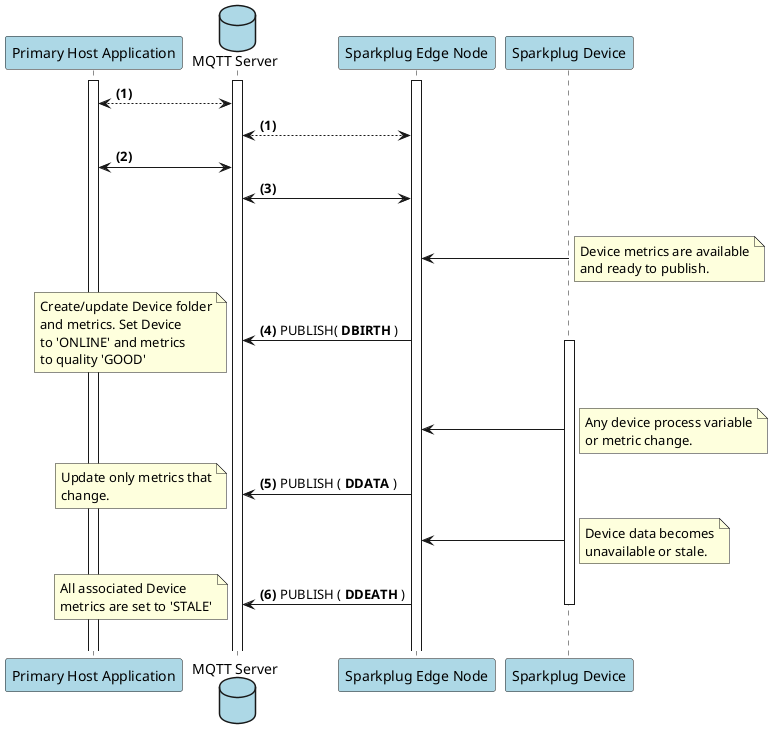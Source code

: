 @startuml
participant "Primary Host Application" as PrimApp #lightblue
database "MQTT Server" as Server #lightblue
participant "Sparkplug Edge Node" as EdgeNode #lightblue
participant "Sparkplug Device" as Device #lightblue

activate PrimApp
activate Server
activate EdgeNode


autonumber 1 "<b>(#)"
PrimApp <--> Server
autonumber 1 "<b>(#)"
Server <--> EdgeNode

PrimApp <-> Server
Server <-> EdgeNode

|||

autonumber stop
EdgeNode <- Device
note right
Device metrics are available
and ready to publish.
end note

autonumber 4 "<b>(#)"
Server <- EdgeNode : PUBLISH( **DBIRTH** )
activate Device
note left
Create/update Device folder
and metrics. Set Device
to 'ONLINE' and metrics
to quality 'GOOD'
end note

|||

autonumber stop
EdgeNode <- Device
note right
Any device process variable
or metric change.
end note

autonumber 5 "<b>(#)"
Server <- EdgeNode : PUBLISH ( **DDATA** )
note left
Update only metrics that
change.
end note

autonumber stop
EdgeNode <- Device
note right
Device data becomes
unavailable or stale.
end note

autonumber 6 "<b>(#)"
Server <- EdgeNode : PUBLISH ( **DDEATH** )
note left
All associated Device
metrics are set to 'STALE'
end note

deactivate Device

|||
@enduml